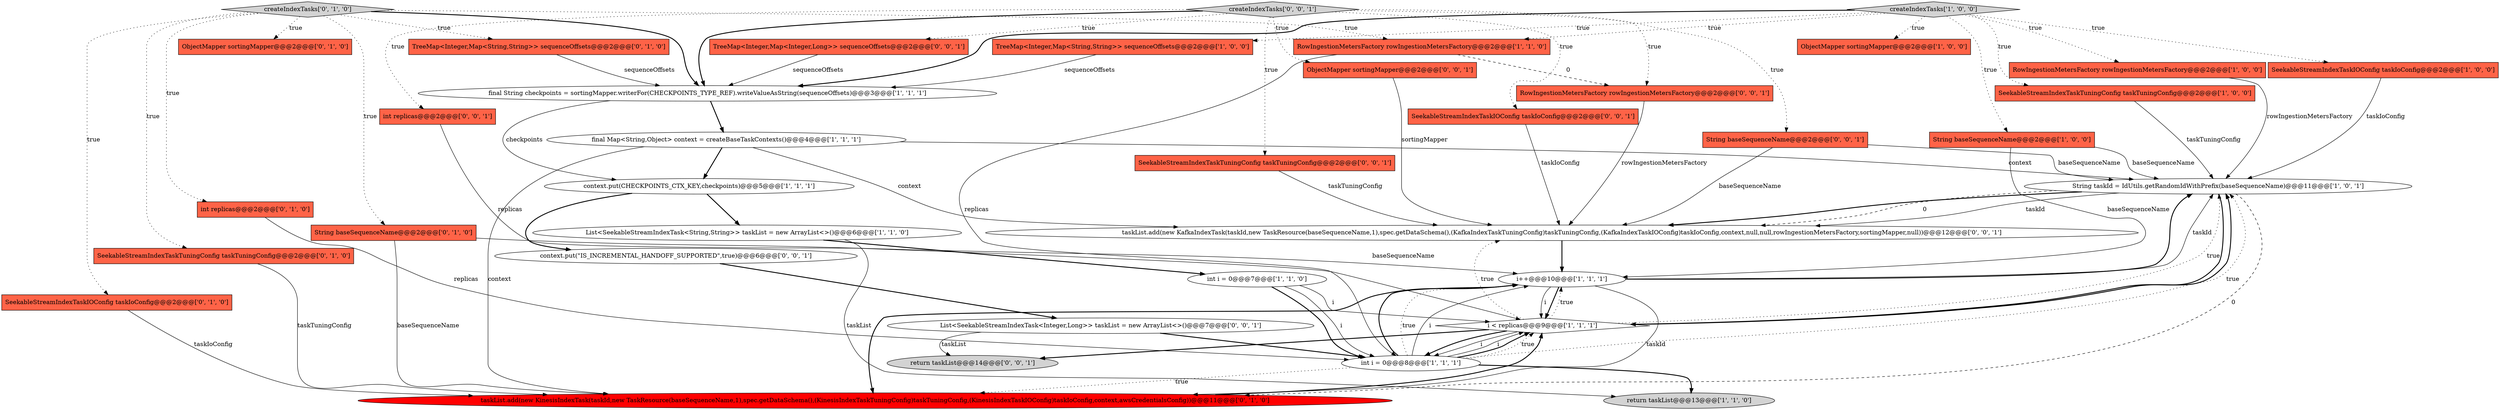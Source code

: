 digraph {
10 [style = filled, label = "RowIngestionMetersFactory rowIngestionMetersFactory@@@2@@@['1', '0', '0']", fillcolor = tomato, shape = box image = "AAA0AAABBB1BBB"];
15 [style = filled, label = "RowIngestionMetersFactory rowIngestionMetersFactory@@@2@@@['1', '1', '0']", fillcolor = tomato, shape = box image = "AAA0AAABBB1BBB"];
36 [style = filled, label = "taskList.add(new KafkaIndexTask(taskId,new TaskResource(baseSequenceName,1),spec.getDataSchema(),(KafkaIndexTaskTuningConfig)taskTuningConfig,(KafkaIndexTaskIOConfig)taskIoConfig,context,null,null,rowIngestionMetersFactory,sortingMapper,null))@@@12@@@['0', '0', '1']", fillcolor = white, shape = ellipse image = "AAA0AAABBB3BBB"];
18 [style = filled, label = "TreeMap<Integer,Map<String,String>> sequenceOffsets@@@2@@@['0', '1', '0']", fillcolor = tomato, shape = box image = "AAA0AAABBB2BBB"];
34 [style = filled, label = "context.put(\"IS_INCREMENTAL_HANDOFF_SUPPORTED\",true)@@@6@@@['0', '0', '1']", fillcolor = white, shape = ellipse image = "AAA0AAABBB3BBB"];
12 [style = filled, label = "final String checkpoints = sortingMapper.writerFor(CHECKPOINTS_TYPE_REF).writeValueAsString(sequenceOffsets)@@@3@@@['1', '1', '1']", fillcolor = white, shape = ellipse image = "AAA0AAABBB1BBB"];
17 [style = filled, label = "List<SeekableStreamIndexTask<String,String>> taskList = new ArrayList<>()@@@6@@@['1', '1', '0']", fillcolor = white, shape = ellipse image = "AAA0AAABBB1BBB"];
30 [style = filled, label = "int replicas@@@2@@@['0', '0', '1']", fillcolor = tomato, shape = box image = "AAA0AAABBB3BBB"];
23 [style = filled, label = "String baseSequenceName@@@2@@@['0', '1', '0']", fillcolor = tomato, shape = box image = "AAA0AAABBB2BBB"];
3 [style = filled, label = "return taskList@@@13@@@['1', '1', '0']", fillcolor = lightgray, shape = ellipse image = "AAA0AAABBB1BBB"];
25 [style = filled, label = "createIndexTasks['0', '1', '0']", fillcolor = lightgray, shape = diamond image = "AAA0AAABBB2BBB"];
0 [style = filled, label = "createIndexTasks['1', '0', '0']", fillcolor = lightgray, shape = diamond image = "AAA0AAABBB1BBB"];
8 [style = filled, label = "final Map<String,Object> context = createBaseTaskContexts()@@@4@@@['1', '1', '1']", fillcolor = white, shape = ellipse image = "AAA0AAABBB1BBB"];
20 [style = filled, label = "int replicas@@@2@@@['0', '1', '0']", fillcolor = tomato, shape = box image = "AAA0AAABBB2BBB"];
33 [style = filled, label = "createIndexTasks['0', '0', '1']", fillcolor = lightgray, shape = diamond image = "AAA0AAABBB3BBB"];
31 [style = filled, label = "return taskList@@@14@@@['0', '0', '1']", fillcolor = lightgray, shape = ellipse image = "AAA0AAABBB3BBB"];
2 [style = filled, label = "SeekableStreamIndexTaskIOConfig taskIoConfig@@@2@@@['1', '0', '0']", fillcolor = tomato, shape = box image = "AAA0AAABBB1BBB"];
4 [style = filled, label = "ObjectMapper sortingMapper@@@2@@@['1', '0', '0']", fillcolor = tomato, shape = box image = "AAA0AAABBB1BBB"];
11 [style = filled, label = "String taskId = IdUtils.getRandomIdWithPrefix(baseSequenceName)@@@11@@@['1', '0', '1']", fillcolor = white, shape = ellipse image = "AAA0AAABBB1BBB"];
35 [style = filled, label = "RowIngestionMetersFactory rowIngestionMetersFactory@@@2@@@['0', '0', '1']", fillcolor = tomato, shape = box image = "AAA0AAABBB3BBB"];
37 [style = filled, label = "List<SeekableStreamIndexTask<Integer,Long>> taskList = new ArrayList<>()@@@7@@@['0', '0', '1']", fillcolor = white, shape = ellipse image = "AAA0AAABBB3BBB"];
14 [style = filled, label = "i++@@@10@@@['1', '1', '1']", fillcolor = white, shape = ellipse image = "AAA0AAABBB1BBB"];
16 [style = filled, label = "int i = 0@@@8@@@['1', '1', '1']", fillcolor = white, shape = ellipse image = "AAA0AAABBB1BBB"];
21 [style = filled, label = "taskList.add(new KinesisIndexTask(taskId,new TaskResource(baseSequenceName,1),spec.getDataSchema(),(KinesisIndexTaskTuningConfig)taskTuningConfig,(KinesisIndexTaskIOConfig)taskIoConfig,context,awsCredentialsConfig))@@@11@@@['0', '1', '0']", fillcolor = red, shape = ellipse image = "AAA1AAABBB2BBB"];
32 [style = filled, label = "SeekableStreamIndexTaskTuningConfig taskTuningConfig@@@2@@@['0', '0', '1']", fillcolor = tomato, shape = box image = "AAA0AAABBB3BBB"];
6 [style = filled, label = "i < replicas@@@9@@@['1', '1', '1']", fillcolor = white, shape = diamond image = "AAA0AAABBB1BBB"];
22 [style = filled, label = "ObjectMapper sortingMapper@@@2@@@['0', '1', '0']", fillcolor = tomato, shape = box image = "AAA0AAABBB2BBB"];
27 [style = filled, label = "ObjectMapper sortingMapper@@@2@@@['0', '0', '1']", fillcolor = tomato, shape = box image = "AAA0AAABBB3BBB"];
29 [style = filled, label = "TreeMap<Integer,Map<Integer,Long>> sequenceOffsets@@@2@@@['0', '0', '1']", fillcolor = tomato, shape = box image = "AAA0AAABBB3BBB"];
28 [style = filled, label = "String baseSequenceName@@@2@@@['0', '0', '1']", fillcolor = tomato, shape = box image = "AAA0AAABBB3BBB"];
7 [style = filled, label = "context.put(CHECKPOINTS_CTX_KEY,checkpoints)@@@5@@@['1', '1', '1']", fillcolor = white, shape = ellipse image = "AAA0AAABBB1BBB"];
26 [style = filled, label = "SeekableStreamIndexTaskIOConfig taskIoConfig@@@2@@@['0', '0', '1']", fillcolor = tomato, shape = box image = "AAA0AAABBB3BBB"];
5 [style = filled, label = "SeekableStreamIndexTaskTuningConfig taskTuningConfig@@@2@@@['1', '0', '0']", fillcolor = tomato, shape = box image = "AAA0AAABBB1BBB"];
24 [style = filled, label = "SeekableStreamIndexTaskTuningConfig taskTuningConfig@@@2@@@['0', '1', '0']", fillcolor = tomato, shape = box image = "AAA0AAABBB2BBB"];
19 [style = filled, label = "SeekableStreamIndexTaskIOConfig taskIoConfig@@@2@@@['0', '1', '0']", fillcolor = tomato, shape = box image = "AAA0AAABBB2BBB"];
1 [style = filled, label = "TreeMap<Integer,Map<String,String>> sequenceOffsets@@@2@@@['1', '0', '0']", fillcolor = tomato, shape = box image = "AAA0AAABBB1BBB"];
13 [style = filled, label = "int i = 0@@@7@@@['1', '1', '0']", fillcolor = white, shape = ellipse image = "AAA0AAABBB1BBB"];
9 [style = filled, label = "String baseSequenceName@@@2@@@['1', '0', '0']", fillcolor = tomato, shape = box image = "AAA0AAABBB1BBB"];
5->11 [style = solid, label="taskTuningConfig"];
16->6 [style = solid, label="i"];
0->5 [style = dotted, label="true"];
8->11 [style = solid, label="context"];
11->36 [style = solid, label="taskId"];
33->28 [style = dotted, label="true"];
11->36 [style = bold, label=""];
1->12 [style = solid, label="sequenceOffsets"];
33->26 [style = dotted, label="true"];
25->18 [style = dotted, label="true"];
33->35 [style = dotted, label="true"];
28->11 [style = solid, label="baseSequenceName"];
6->11 [style = bold, label=""];
16->14 [style = bold, label=""];
6->11 [style = dotted, label="true"];
25->19 [style = dotted, label="true"];
33->27 [style = dotted, label="true"];
14->11 [style = bold, label=""];
24->21 [style = solid, label="taskTuningConfig"];
18->12 [style = solid, label="sequenceOffsets"];
19->21 [style = solid, label="taskIoConfig"];
6->16 [style = solid, label="i"];
11->21 [style = dashed, label="0"];
16->3 [style = bold, label=""];
20->16 [style = solid, label="replicas"];
27->36 [style = solid, label="sortingMapper"];
0->10 [style = dotted, label="true"];
33->32 [style = dotted, label="true"];
16->6 [style = bold, label=""];
36->14 [style = bold, label=""];
9->14 [style = solid, label="baseSequenceName"];
11->36 [style = dashed, label="0"];
13->16 [style = bold, label=""];
26->36 [style = solid, label="taskIoConfig"];
14->6 [style = solid, label="i"];
25->15 [style = dotted, label="true"];
6->14 [style = dotted, label="true"];
25->20 [style = dotted, label="true"];
16->14 [style = dotted, label="true"];
16->21 [style = dotted, label="true"];
25->23 [style = dotted, label="true"];
16->11 [style = dotted, label="true"];
37->16 [style = bold, label=""];
14->21 [style = bold, label=""];
14->6 [style = bold, label=""];
13->6 [style = solid, label="i"];
12->7 [style = solid, label="checkpoints"];
13->16 [style = solid, label="i"];
17->3 [style = solid, label="taskList"];
7->17 [style = bold, label=""];
23->21 [style = solid, label="baseSequenceName"];
35->36 [style = solid, label="rowIngestionMetersFactory"];
0->12 [style = bold, label=""];
0->4 [style = dotted, label="true"];
23->14 [style = solid, label="baseSequenceName"];
25->24 [style = dotted, label="true"];
33->12 [style = bold, label=""];
15->35 [style = dashed, label="0"];
8->36 [style = solid, label="context"];
12->8 [style = bold, label=""];
29->12 [style = solid, label="sequenceOffsets"];
33->29 [style = dotted, label="true"];
17->13 [style = bold, label=""];
10->11 [style = solid, label="rowIngestionMetersFactory"];
37->31 [style = solid, label="taskList"];
0->9 [style = dotted, label="true"];
0->1 [style = dotted, label="true"];
14->11 [style = solid, label="taskId"];
32->36 [style = solid, label="taskTuningConfig"];
8->21 [style = solid, label="context"];
6->36 [style = dotted, label="true"];
21->6 [style = bold, label=""];
0->15 [style = dotted, label="true"];
11->6 [style = bold, label=""];
14->21 [style = solid, label="taskId"];
33->30 [style = dotted, label="true"];
8->7 [style = bold, label=""];
15->16 [style = solid, label="replicas"];
16->14 [style = solid, label="i"];
7->34 [style = bold, label=""];
30->6 [style = solid, label="replicas"];
6->31 [style = bold, label=""];
34->37 [style = bold, label=""];
9->11 [style = solid, label="baseSequenceName"];
25->12 [style = bold, label=""];
6->16 [style = bold, label=""];
25->22 [style = dotted, label="true"];
2->11 [style = solid, label="taskIoConfig"];
0->2 [style = dotted, label="true"];
28->36 [style = solid, label="baseSequenceName"];
16->6 [style = dotted, label="true"];
}
